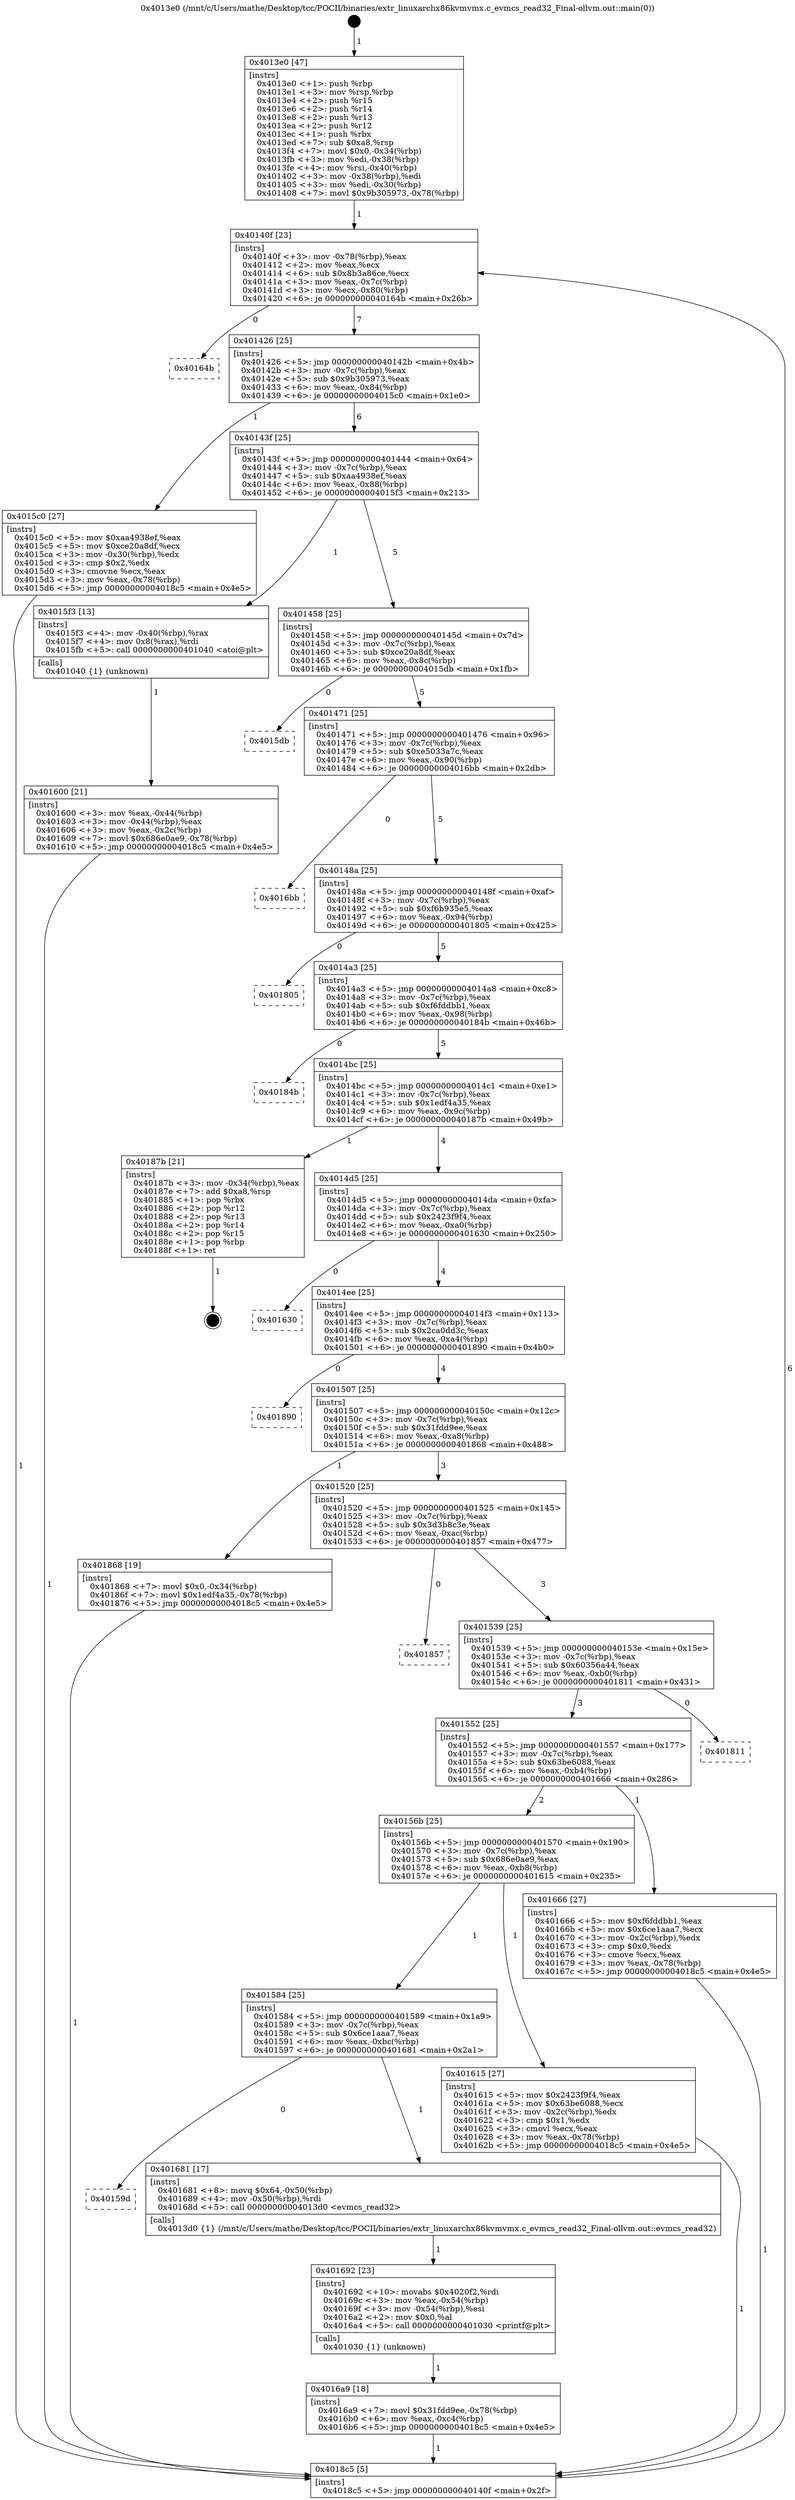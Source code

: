 digraph "0x4013e0" {
  label = "0x4013e0 (/mnt/c/Users/mathe/Desktop/tcc/POCII/binaries/extr_linuxarchx86kvmvmx.c_evmcs_read32_Final-ollvm.out::main(0))"
  labelloc = "t"
  node[shape=record]

  Entry [label="",width=0.3,height=0.3,shape=circle,fillcolor=black,style=filled]
  "0x40140f" [label="{
     0x40140f [23]\l
     | [instrs]\l
     &nbsp;&nbsp;0x40140f \<+3\>: mov -0x78(%rbp),%eax\l
     &nbsp;&nbsp;0x401412 \<+2\>: mov %eax,%ecx\l
     &nbsp;&nbsp;0x401414 \<+6\>: sub $0x8b3a86ce,%ecx\l
     &nbsp;&nbsp;0x40141a \<+3\>: mov %eax,-0x7c(%rbp)\l
     &nbsp;&nbsp;0x40141d \<+3\>: mov %ecx,-0x80(%rbp)\l
     &nbsp;&nbsp;0x401420 \<+6\>: je 000000000040164b \<main+0x26b\>\l
  }"]
  "0x40164b" [label="{
     0x40164b\l
  }", style=dashed]
  "0x401426" [label="{
     0x401426 [25]\l
     | [instrs]\l
     &nbsp;&nbsp;0x401426 \<+5\>: jmp 000000000040142b \<main+0x4b\>\l
     &nbsp;&nbsp;0x40142b \<+3\>: mov -0x7c(%rbp),%eax\l
     &nbsp;&nbsp;0x40142e \<+5\>: sub $0x9b305973,%eax\l
     &nbsp;&nbsp;0x401433 \<+6\>: mov %eax,-0x84(%rbp)\l
     &nbsp;&nbsp;0x401439 \<+6\>: je 00000000004015c0 \<main+0x1e0\>\l
  }"]
  Exit [label="",width=0.3,height=0.3,shape=circle,fillcolor=black,style=filled,peripheries=2]
  "0x4015c0" [label="{
     0x4015c0 [27]\l
     | [instrs]\l
     &nbsp;&nbsp;0x4015c0 \<+5\>: mov $0xaa4938ef,%eax\l
     &nbsp;&nbsp;0x4015c5 \<+5\>: mov $0xce20a8df,%ecx\l
     &nbsp;&nbsp;0x4015ca \<+3\>: mov -0x30(%rbp),%edx\l
     &nbsp;&nbsp;0x4015cd \<+3\>: cmp $0x2,%edx\l
     &nbsp;&nbsp;0x4015d0 \<+3\>: cmovne %ecx,%eax\l
     &nbsp;&nbsp;0x4015d3 \<+3\>: mov %eax,-0x78(%rbp)\l
     &nbsp;&nbsp;0x4015d6 \<+5\>: jmp 00000000004018c5 \<main+0x4e5\>\l
  }"]
  "0x40143f" [label="{
     0x40143f [25]\l
     | [instrs]\l
     &nbsp;&nbsp;0x40143f \<+5\>: jmp 0000000000401444 \<main+0x64\>\l
     &nbsp;&nbsp;0x401444 \<+3\>: mov -0x7c(%rbp),%eax\l
     &nbsp;&nbsp;0x401447 \<+5\>: sub $0xaa4938ef,%eax\l
     &nbsp;&nbsp;0x40144c \<+6\>: mov %eax,-0x88(%rbp)\l
     &nbsp;&nbsp;0x401452 \<+6\>: je 00000000004015f3 \<main+0x213\>\l
  }"]
  "0x4018c5" [label="{
     0x4018c5 [5]\l
     | [instrs]\l
     &nbsp;&nbsp;0x4018c5 \<+5\>: jmp 000000000040140f \<main+0x2f\>\l
  }"]
  "0x4013e0" [label="{
     0x4013e0 [47]\l
     | [instrs]\l
     &nbsp;&nbsp;0x4013e0 \<+1\>: push %rbp\l
     &nbsp;&nbsp;0x4013e1 \<+3\>: mov %rsp,%rbp\l
     &nbsp;&nbsp;0x4013e4 \<+2\>: push %r15\l
     &nbsp;&nbsp;0x4013e6 \<+2\>: push %r14\l
     &nbsp;&nbsp;0x4013e8 \<+2\>: push %r13\l
     &nbsp;&nbsp;0x4013ea \<+2\>: push %r12\l
     &nbsp;&nbsp;0x4013ec \<+1\>: push %rbx\l
     &nbsp;&nbsp;0x4013ed \<+7\>: sub $0xa8,%rsp\l
     &nbsp;&nbsp;0x4013f4 \<+7\>: movl $0x0,-0x34(%rbp)\l
     &nbsp;&nbsp;0x4013fb \<+3\>: mov %edi,-0x38(%rbp)\l
     &nbsp;&nbsp;0x4013fe \<+4\>: mov %rsi,-0x40(%rbp)\l
     &nbsp;&nbsp;0x401402 \<+3\>: mov -0x38(%rbp),%edi\l
     &nbsp;&nbsp;0x401405 \<+3\>: mov %edi,-0x30(%rbp)\l
     &nbsp;&nbsp;0x401408 \<+7\>: movl $0x9b305973,-0x78(%rbp)\l
  }"]
  "0x4016a9" [label="{
     0x4016a9 [18]\l
     | [instrs]\l
     &nbsp;&nbsp;0x4016a9 \<+7\>: movl $0x31fdd9ee,-0x78(%rbp)\l
     &nbsp;&nbsp;0x4016b0 \<+6\>: mov %eax,-0xc4(%rbp)\l
     &nbsp;&nbsp;0x4016b6 \<+5\>: jmp 00000000004018c5 \<main+0x4e5\>\l
  }"]
  "0x4015f3" [label="{
     0x4015f3 [13]\l
     | [instrs]\l
     &nbsp;&nbsp;0x4015f3 \<+4\>: mov -0x40(%rbp),%rax\l
     &nbsp;&nbsp;0x4015f7 \<+4\>: mov 0x8(%rax),%rdi\l
     &nbsp;&nbsp;0x4015fb \<+5\>: call 0000000000401040 \<atoi@plt\>\l
     | [calls]\l
     &nbsp;&nbsp;0x401040 \{1\} (unknown)\l
  }"]
  "0x401458" [label="{
     0x401458 [25]\l
     | [instrs]\l
     &nbsp;&nbsp;0x401458 \<+5\>: jmp 000000000040145d \<main+0x7d\>\l
     &nbsp;&nbsp;0x40145d \<+3\>: mov -0x7c(%rbp),%eax\l
     &nbsp;&nbsp;0x401460 \<+5\>: sub $0xce20a8df,%eax\l
     &nbsp;&nbsp;0x401465 \<+6\>: mov %eax,-0x8c(%rbp)\l
     &nbsp;&nbsp;0x40146b \<+6\>: je 00000000004015db \<main+0x1fb\>\l
  }"]
  "0x401600" [label="{
     0x401600 [21]\l
     | [instrs]\l
     &nbsp;&nbsp;0x401600 \<+3\>: mov %eax,-0x44(%rbp)\l
     &nbsp;&nbsp;0x401603 \<+3\>: mov -0x44(%rbp),%eax\l
     &nbsp;&nbsp;0x401606 \<+3\>: mov %eax,-0x2c(%rbp)\l
     &nbsp;&nbsp;0x401609 \<+7\>: movl $0x686e0ae9,-0x78(%rbp)\l
     &nbsp;&nbsp;0x401610 \<+5\>: jmp 00000000004018c5 \<main+0x4e5\>\l
  }"]
  "0x401692" [label="{
     0x401692 [23]\l
     | [instrs]\l
     &nbsp;&nbsp;0x401692 \<+10\>: movabs $0x4020f2,%rdi\l
     &nbsp;&nbsp;0x40169c \<+3\>: mov %eax,-0x54(%rbp)\l
     &nbsp;&nbsp;0x40169f \<+3\>: mov -0x54(%rbp),%esi\l
     &nbsp;&nbsp;0x4016a2 \<+2\>: mov $0x0,%al\l
     &nbsp;&nbsp;0x4016a4 \<+5\>: call 0000000000401030 \<printf@plt\>\l
     | [calls]\l
     &nbsp;&nbsp;0x401030 \{1\} (unknown)\l
  }"]
  "0x4015db" [label="{
     0x4015db\l
  }", style=dashed]
  "0x401471" [label="{
     0x401471 [25]\l
     | [instrs]\l
     &nbsp;&nbsp;0x401471 \<+5\>: jmp 0000000000401476 \<main+0x96\>\l
     &nbsp;&nbsp;0x401476 \<+3\>: mov -0x7c(%rbp),%eax\l
     &nbsp;&nbsp;0x401479 \<+5\>: sub $0xe5033a7c,%eax\l
     &nbsp;&nbsp;0x40147e \<+6\>: mov %eax,-0x90(%rbp)\l
     &nbsp;&nbsp;0x401484 \<+6\>: je 00000000004016bb \<main+0x2db\>\l
  }"]
  "0x40159d" [label="{
     0x40159d\l
  }", style=dashed]
  "0x4016bb" [label="{
     0x4016bb\l
  }", style=dashed]
  "0x40148a" [label="{
     0x40148a [25]\l
     | [instrs]\l
     &nbsp;&nbsp;0x40148a \<+5\>: jmp 000000000040148f \<main+0xaf\>\l
     &nbsp;&nbsp;0x40148f \<+3\>: mov -0x7c(%rbp),%eax\l
     &nbsp;&nbsp;0x401492 \<+5\>: sub $0xf6b935e5,%eax\l
     &nbsp;&nbsp;0x401497 \<+6\>: mov %eax,-0x94(%rbp)\l
     &nbsp;&nbsp;0x40149d \<+6\>: je 0000000000401805 \<main+0x425\>\l
  }"]
  "0x401681" [label="{
     0x401681 [17]\l
     | [instrs]\l
     &nbsp;&nbsp;0x401681 \<+8\>: movq $0x64,-0x50(%rbp)\l
     &nbsp;&nbsp;0x401689 \<+4\>: mov -0x50(%rbp),%rdi\l
     &nbsp;&nbsp;0x40168d \<+5\>: call 00000000004013d0 \<evmcs_read32\>\l
     | [calls]\l
     &nbsp;&nbsp;0x4013d0 \{1\} (/mnt/c/Users/mathe/Desktop/tcc/POCII/binaries/extr_linuxarchx86kvmvmx.c_evmcs_read32_Final-ollvm.out::evmcs_read32)\l
  }"]
  "0x401805" [label="{
     0x401805\l
  }", style=dashed]
  "0x4014a3" [label="{
     0x4014a3 [25]\l
     | [instrs]\l
     &nbsp;&nbsp;0x4014a3 \<+5\>: jmp 00000000004014a8 \<main+0xc8\>\l
     &nbsp;&nbsp;0x4014a8 \<+3\>: mov -0x7c(%rbp),%eax\l
     &nbsp;&nbsp;0x4014ab \<+5\>: sub $0xf6fddbb1,%eax\l
     &nbsp;&nbsp;0x4014b0 \<+6\>: mov %eax,-0x98(%rbp)\l
     &nbsp;&nbsp;0x4014b6 \<+6\>: je 000000000040184b \<main+0x46b\>\l
  }"]
  "0x401584" [label="{
     0x401584 [25]\l
     | [instrs]\l
     &nbsp;&nbsp;0x401584 \<+5\>: jmp 0000000000401589 \<main+0x1a9\>\l
     &nbsp;&nbsp;0x401589 \<+3\>: mov -0x7c(%rbp),%eax\l
     &nbsp;&nbsp;0x40158c \<+5\>: sub $0x6ce1aaa7,%eax\l
     &nbsp;&nbsp;0x401591 \<+6\>: mov %eax,-0xbc(%rbp)\l
     &nbsp;&nbsp;0x401597 \<+6\>: je 0000000000401681 \<main+0x2a1\>\l
  }"]
  "0x40184b" [label="{
     0x40184b\l
  }", style=dashed]
  "0x4014bc" [label="{
     0x4014bc [25]\l
     | [instrs]\l
     &nbsp;&nbsp;0x4014bc \<+5\>: jmp 00000000004014c1 \<main+0xe1\>\l
     &nbsp;&nbsp;0x4014c1 \<+3\>: mov -0x7c(%rbp),%eax\l
     &nbsp;&nbsp;0x4014c4 \<+5\>: sub $0x1edf4a35,%eax\l
     &nbsp;&nbsp;0x4014c9 \<+6\>: mov %eax,-0x9c(%rbp)\l
     &nbsp;&nbsp;0x4014cf \<+6\>: je 000000000040187b \<main+0x49b\>\l
  }"]
  "0x401615" [label="{
     0x401615 [27]\l
     | [instrs]\l
     &nbsp;&nbsp;0x401615 \<+5\>: mov $0x2423f9f4,%eax\l
     &nbsp;&nbsp;0x40161a \<+5\>: mov $0x63be6088,%ecx\l
     &nbsp;&nbsp;0x40161f \<+3\>: mov -0x2c(%rbp),%edx\l
     &nbsp;&nbsp;0x401622 \<+3\>: cmp $0x1,%edx\l
     &nbsp;&nbsp;0x401625 \<+3\>: cmovl %ecx,%eax\l
     &nbsp;&nbsp;0x401628 \<+3\>: mov %eax,-0x78(%rbp)\l
     &nbsp;&nbsp;0x40162b \<+5\>: jmp 00000000004018c5 \<main+0x4e5\>\l
  }"]
  "0x40187b" [label="{
     0x40187b [21]\l
     | [instrs]\l
     &nbsp;&nbsp;0x40187b \<+3\>: mov -0x34(%rbp),%eax\l
     &nbsp;&nbsp;0x40187e \<+7\>: add $0xa8,%rsp\l
     &nbsp;&nbsp;0x401885 \<+1\>: pop %rbx\l
     &nbsp;&nbsp;0x401886 \<+2\>: pop %r12\l
     &nbsp;&nbsp;0x401888 \<+2\>: pop %r13\l
     &nbsp;&nbsp;0x40188a \<+2\>: pop %r14\l
     &nbsp;&nbsp;0x40188c \<+2\>: pop %r15\l
     &nbsp;&nbsp;0x40188e \<+1\>: pop %rbp\l
     &nbsp;&nbsp;0x40188f \<+1\>: ret\l
  }"]
  "0x4014d5" [label="{
     0x4014d5 [25]\l
     | [instrs]\l
     &nbsp;&nbsp;0x4014d5 \<+5\>: jmp 00000000004014da \<main+0xfa\>\l
     &nbsp;&nbsp;0x4014da \<+3\>: mov -0x7c(%rbp),%eax\l
     &nbsp;&nbsp;0x4014dd \<+5\>: sub $0x2423f9f4,%eax\l
     &nbsp;&nbsp;0x4014e2 \<+6\>: mov %eax,-0xa0(%rbp)\l
     &nbsp;&nbsp;0x4014e8 \<+6\>: je 0000000000401630 \<main+0x250\>\l
  }"]
  "0x40156b" [label="{
     0x40156b [25]\l
     | [instrs]\l
     &nbsp;&nbsp;0x40156b \<+5\>: jmp 0000000000401570 \<main+0x190\>\l
     &nbsp;&nbsp;0x401570 \<+3\>: mov -0x7c(%rbp),%eax\l
     &nbsp;&nbsp;0x401573 \<+5\>: sub $0x686e0ae9,%eax\l
     &nbsp;&nbsp;0x401578 \<+6\>: mov %eax,-0xb8(%rbp)\l
     &nbsp;&nbsp;0x40157e \<+6\>: je 0000000000401615 \<main+0x235\>\l
  }"]
  "0x401630" [label="{
     0x401630\l
  }", style=dashed]
  "0x4014ee" [label="{
     0x4014ee [25]\l
     | [instrs]\l
     &nbsp;&nbsp;0x4014ee \<+5\>: jmp 00000000004014f3 \<main+0x113\>\l
     &nbsp;&nbsp;0x4014f3 \<+3\>: mov -0x7c(%rbp),%eax\l
     &nbsp;&nbsp;0x4014f6 \<+5\>: sub $0x2ca0dd3c,%eax\l
     &nbsp;&nbsp;0x4014fb \<+6\>: mov %eax,-0xa4(%rbp)\l
     &nbsp;&nbsp;0x401501 \<+6\>: je 0000000000401890 \<main+0x4b0\>\l
  }"]
  "0x401666" [label="{
     0x401666 [27]\l
     | [instrs]\l
     &nbsp;&nbsp;0x401666 \<+5\>: mov $0xf6fddbb1,%eax\l
     &nbsp;&nbsp;0x40166b \<+5\>: mov $0x6ce1aaa7,%ecx\l
     &nbsp;&nbsp;0x401670 \<+3\>: mov -0x2c(%rbp),%edx\l
     &nbsp;&nbsp;0x401673 \<+3\>: cmp $0x0,%edx\l
     &nbsp;&nbsp;0x401676 \<+3\>: cmove %ecx,%eax\l
     &nbsp;&nbsp;0x401679 \<+3\>: mov %eax,-0x78(%rbp)\l
     &nbsp;&nbsp;0x40167c \<+5\>: jmp 00000000004018c5 \<main+0x4e5\>\l
  }"]
  "0x401890" [label="{
     0x401890\l
  }", style=dashed]
  "0x401507" [label="{
     0x401507 [25]\l
     | [instrs]\l
     &nbsp;&nbsp;0x401507 \<+5\>: jmp 000000000040150c \<main+0x12c\>\l
     &nbsp;&nbsp;0x40150c \<+3\>: mov -0x7c(%rbp),%eax\l
     &nbsp;&nbsp;0x40150f \<+5\>: sub $0x31fdd9ee,%eax\l
     &nbsp;&nbsp;0x401514 \<+6\>: mov %eax,-0xa8(%rbp)\l
     &nbsp;&nbsp;0x40151a \<+6\>: je 0000000000401868 \<main+0x488\>\l
  }"]
  "0x401552" [label="{
     0x401552 [25]\l
     | [instrs]\l
     &nbsp;&nbsp;0x401552 \<+5\>: jmp 0000000000401557 \<main+0x177\>\l
     &nbsp;&nbsp;0x401557 \<+3\>: mov -0x7c(%rbp),%eax\l
     &nbsp;&nbsp;0x40155a \<+5\>: sub $0x63be6088,%eax\l
     &nbsp;&nbsp;0x40155f \<+6\>: mov %eax,-0xb4(%rbp)\l
     &nbsp;&nbsp;0x401565 \<+6\>: je 0000000000401666 \<main+0x286\>\l
  }"]
  "0x401868" [label="{
     0x401868 [19]\l
     | [instrs]\l
     &nbsp;&nbsp;0x401868 \<+7\>: movl $0x0,-0x34(%rbp)\l
     &nbsp;&nbsp;0x40186f \<+7\>: movl $0x1edf4a35,-0x78(%rbp)\l
     &nbsp;&nbsp;0x401876 \<+5\>: jmp 00000000004018c5 \<main+0x4e5\>\l
  }"]
  "0x401520" [label="{
     0x401520 [25]\l
     | [instrs]\l
     &nbsp;&nbsp;0x401520 \<+5\>: jmp 0000000000401525 \<main+0x145\>\l
     &nbsp;&nbsp;0x401525 \<+3\>: mov -0x7c(%rbp),%eax\l
     &nbsp;&nbsp;0x401528 \<+5\>: sub $0x3d3b8c3e,%eax\l
     &nbsp;&nbsp;0x40152d \<+6\>: mov %eax,-0xac(%rbp)\l
     &nbsp;&nbsp;0x401533 \<+6\>: je 0000000000401857 \<main+0x477\>\l
  }"]
  "0x401811" [label="{
     0x401811\l
  }", style=dashed]
  "0x401857" [label="{
     0x401857\l
  }", style=dashed]
  "0x401539" [label="{
     0x401539 [25]\l
     | [instrs]\l
     &nbsp;&nbsp;0x401539 \<+5\>: jmp 000000000040153e \<main+0x15e\>\l
     &nbsp;&nbsp;0x40153e \<+3\>: mov -0x7c(%rbp),%eax\l
     &nbsp;&nbsp;0x401541 \<+5\>: sub $0x60356a44,%eax\l
     &nbsp;&nbsp;0x401546 \<+6\>: mov %eax,-0xb0(%rbp)\l
     &nbsp;&nbsp;0x40154c \<+6\>: je 0000000000401811 \<main+0x431\>\l
  }"]
  Entry -> "0x4013e0" [label=" 1"]
  "0x40140f" -> "0x40164b" [label=" 0"]
  "0x40140f" -> "0x401426" [label=" 7"]
  "0x40187b" -> Exit [label=" 1"]
  "0x401426" -> "0x4015c0" [label=" 1"]
  "0x401426" -> "0x40143f" [label=" 6"]
  "0x4015c0" -> "0x4018c5" [label=" 1"]
  "0x4013e0" -> "0x40140f" [label=" 1"]
  "0x4018c5" -> "0x40140f" [label=" 6"]
  "0x401868" -> "0x4018c5" [label=" 1"]
  "0x40143f" -> "0x4015f3" [label=" 1"]
  "0x40143f" -> "0x401458" [label=" 5"]
  "0x4015f3" -> "0x401600" [label=" 1"]
  "0x401600" -> "0x4018c5" [label=" 1"]
  "0x4016a9" -> "0x4018c5" [label=" 1"]
  "0x401458" -> "0x4015db" [label=" 0"]
  "0x401458" -> "0x401471" [label=" 5"]
  "0x401692" -> "0x4016a9" [label=" 1"]
  "0x401471" -> "0x4016bb" [label=" 0"]
  "0x401471" -> "0x40148a" [label=" 5"]
  "0x401681" -> "0x401692" [label=" 1"]
  "0x40148a" -> "0x401805" [label=" 0"]
  "0x40148a" -> "0x4014a3" [label=" 5"]
  "0x401584" -> "0x40159d" [label=" 0"]
  "0x4014a3" -> "0x40184b" [label=" 0"]
  "0x4014a3" -> "0x4014bc" [label=" 5"]
  "0x401584" -> "0x401681" [label=" 1"]
  "0x4014bc" -> "0x40187b" [label=" 1"]
  "0x4014bc" -> "0x4014d5" [label=" 4"]
  "0x401666" -> "0x4018c5" [label=" 1"]
  "0x4014d5" -> "0x401630" [label=" 0"]
  "0x4014d5" -> "0x4014ee" [label=" 4"]
  "0x40156b" -> "0x401584" [label=" 1"]
  "0x4014ee" -> "0x401890" [label=" 0"]
  "0x4014ee" -> "0x401507" [label=" 4"]
  "0x40156b" -> "0x401615" [label=" 1"]
  "0x401507" -> "0x401868" [label=" 1"]
  "0x401507" -> "0x401520" [label=" 3"]
  "0x401552" -> "0x40156b" [label=" 2"]
  "0x401520" -> "0x401857" [label=" 0"]
  "0x401520" -> "0x401539" [label=" 3"]
  "0x401552" -> "0x401666" [label=" 1"]
  "0x401539" -> "0x401811" [label=" 0"]
  "0x401539" -> "0x401552" [label=" 3"]
  "0x401615" -> "0x4018c5" [label=" 1"]
}
